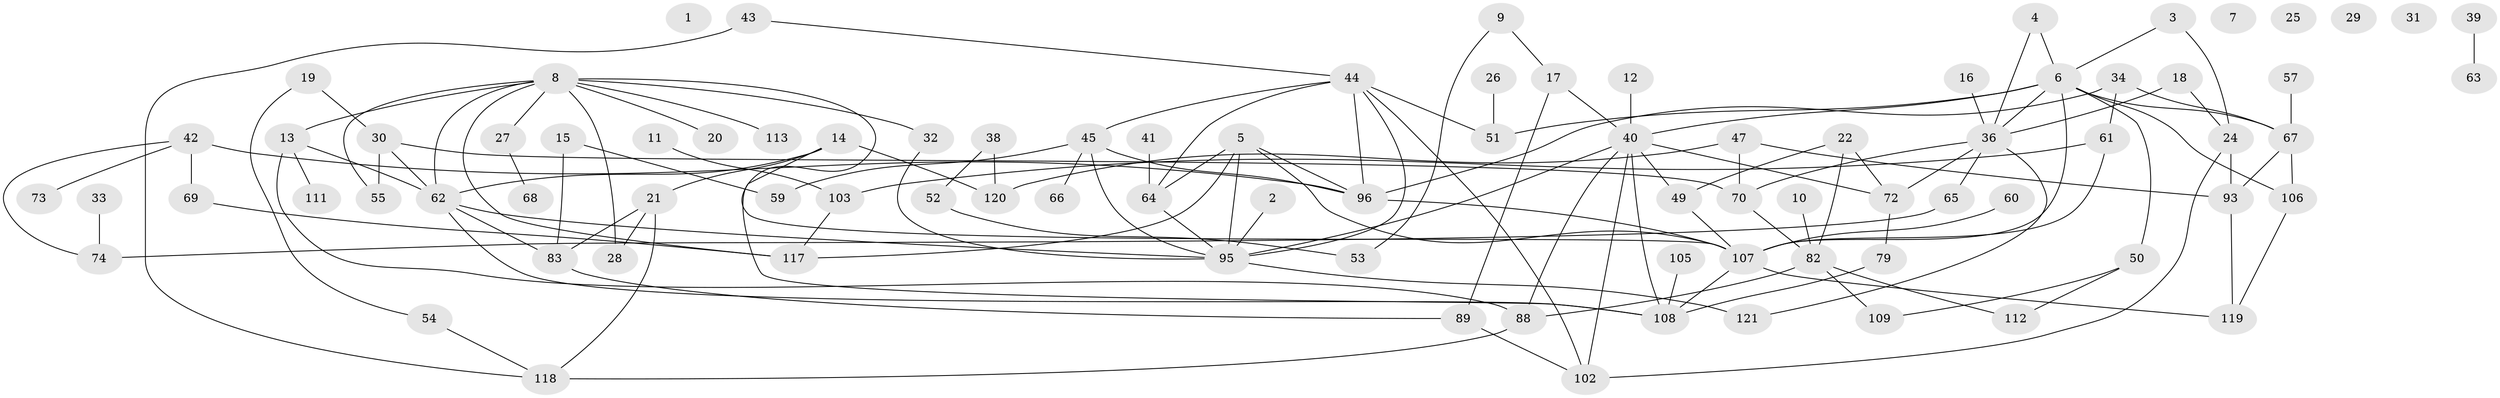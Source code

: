 // Generated by graph-tools (version 1.1) at 2025/23/03/03/25 07:23:27]
// undirected, 89 vertices, 133 edges
graph export_dot {
graph [start="1"]
  node [color=gray90,style=filled];
  1;
  2 [super="+23"];
  3;
  4;
  5 [super="+77"];
  6 [super="+48"];
  7;
  8 [super="+78"];
  9;
  10;
  11;
  12;
  13 [super="+35"];
  14 [super="+91"];
  15 [super="+58"];
  16;
  17 [super="+100"];
  18;
  19;
  20;
  21;
  22 [super="+46"];
  24 [super="+37"];
  25 [super="+122"];
  26;
  27 [super="+85"];
  28 [super="+99"];
  29;
  30 [super="+87"];
  31;
  32;
  33;
  34;
  36 [super="+75"];
  38;
  39;
  40 [super="+56"];
  41;
  42 [super="+94"];
  43;
  44 [super="+84"];
  45 [super="+124"];
  47 [super="+76"];
  49;
  50 [super="+116"];
  51 [super="+90"];
  52;
  53;
  54;
  55;
  57;
  59;
  60;
  61 [super="+80"];
  62;
  63;
  64 [super="+97"];
  65;
  66;
  67 [super="+101"];
  68;
  69 [super="+92"];
  70 [super="+71"];
  72 [super="+81"];
  73;
  74;
  79;
  82 [super="+86"];
  83 [super="+114"];
  88;
  89;
  93 [super="+98"];
  95 [super="+123"];
  96 [super="+104"];
  102;
  103;
  105;
  106;
  107 [super="+115"];
  108 [super="+110"];
  109;
  111;
  112;
  113;
  117;
  118;
  119;
  120;
  121;
  2 -- 95;
  3 -- 6;
  3 -- 24;
  4 -- 36;
  4 -- 6;
  5 -- 107;
  5 -- 117;
  5 -- 64;
  5 -- 95;
  5 -- 96;
  6 -- 40;
  6 -- 67;
  6 -- 106;
  6 -- 50 [weight=2];
  6 -- 107;
  6 -- 36;
  6 -- 51;
  8 -- 20;
  8 -- 27;
  8 -- 117;
  8 -- 32;
  8 -- 113;
  8 -- 108;
  8 -- 55;
  8 -- 28;
  8 -- 62;
  8 -- 13;
  9 -- 17;
  9 -- 53;
  10 -- 82;
  11 -- 103;
  12 -- 40;
  13 -- 62;
  13 -- 88;
  13 -- 111;
  14 -- 120;
  14 -- 62;
  14 -- 107;
  14 -- 21;
  15 -- 59;
  15 -- 83;
  16 -- 36;
  17 -- 89;
  17 -- 40;
  18 -- 24;
  18 -- 36;
  19 -- 30;
  19 -- 54;
  21 -- 28;
  21 -- 83;
  21 -- 118;
  22 -- 72;
  22 -- 49;
  22 -- 82;
  24 -- 93;
  24 -- 102;
  26 -- 51;
  27 -- 68;
  30 -- 62;
  30 -- 55;
  30 -- 70;
  32 -- 95;
  33 -- 74;
  34 -- 61;
  34 -- 67;
  34 -- 96;
  36 -- 65;
  36 -- 72;
  36 -- 121;
  36 -- 70;
  38 -- 52;
  38 -- 120;
  39 -- 63;
  40 -- 72;
  40 -- 88;
  40 -- 108;
  40 -- 95;
  40 -- 49;
  40 -- 102;
  41 -- 64;
  42 -- 96;
  42 -- 73;
  42 -- 74;
  42 -- 69;
  43 -- 44;
  43 -- 118;
  44 -- 45;
  44 -- 96;
  44 -- 102;
  44 -- 64;
  44 -- 51;
  44 -- 95;
  45 -- 96;
  45 -- 66;
  45 -- 59;
  45 -- 95;
  47 -- 120;
  47 -- 93;
  47 -- 70;
  49 -- 107;
  50 -- 112;
  50 -- 109;
  52 -- 53;
  54 -- 118;
  57 -- 67;
  60 -- 107;
  61 -- 107;
  61 -- 103;
  62 -- 83;
  62 -- 95;
  62 -- 108;
  64 -- 95;
  65 -- 74;
  67 -- 106;
  67 -- 93;
  69 -- 117;
  70 -- 82;
  72 -- 79;
  79 -- 108;
  82 -- 109;
  82 -- 112;
  82 -- 88;
  83 -- 89;
  88 -- 118;
  89 -- 102;
  93 -- 119;
  95 -- 121;
  96 -- 107;
  103 -- 117;
  105 -- 108;
  106 -- 119;
  107 -- 108;
  107 -- 119;
}
